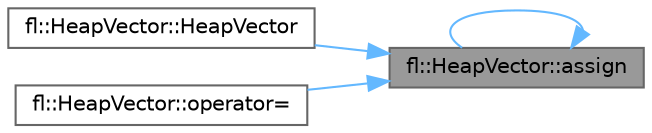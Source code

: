 digraph "fl::HeapVector::assign"
{
 // LATEX_PDF_SIZE
  bgcolor="transparent";
  edge [fontname=Helvetica,fontsize=10,labelfontname=Helvetica,labelfontsize=10];
  node [fontname=Helvetica,fontsize=10,shape=box,height=0.2,width=0.4];
  rankdir="RL";
  Node1 [id="Node000001",label="fl::HeapVector::assign",height=0.2,width=0.4,color="gray40", fillcolor="grey60", style="filled", fontcolor="black",tooltip=" "];
  Node1 -> Node2 [id="edge1_Node000001_Node000002",dir="back",color="steelblue1",style="solid",tooltip=" "];
  Node2 [id="Node000002",label="fl::HeapVector::HeapVector",height=0.2,width=0.4,color="grey40", fillcolor="white", style="filled",URL="$db/ddd/classfl_1_1_heap_vector.html#ae33a7e2f64524b3a0baf4f3217489809",tooltip=" "];
  Node1 -> Node1 [id="edge2_Node000001_Node000001",dir="back",color="steelblue1",style="solid",tooltip=" "];
  Node1 -> Node3 [id="edge3_Node000001_Node000003",dir="back",color="steelblue1",style="solid",tooltip=" "];
  Node3 [id="Node000003",label="fl::HeapVector::operator=",height=0.2,width=0.4,color="grey40", fillcolor="white", style="filled",URL="$db/ddd/classfl_1_1_heap_vector.html#a729f1c0fa07ccd04379a1c17fde5aee0",tooltip=" "];
}
